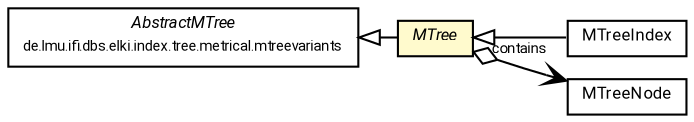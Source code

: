 #!/usr/local/bin/dot
#
# Class diagram 
# Generated by UMLGraph version R5_7_2-60-g0e99a6 (http://www.spinellis.gr/umlgraph/)
#

digraph G {
	graph [fontnames="svg"]
	edge [fontname="Roboto",fontsize=7,labelfontname="Roboto",labelfontsize=7,color="black"];
	node [fontname="Roboto",fontcolor="black",fontsize=8,shape=plaintext,margin=0,width=0,height=0];
	nodesep=0.15;
	ranksep=0.25;
	rankdir=LR;
	// de.lmu.ifi.dbs.elki.index.tree.metrical.mtreevariants.mtree.MTreeIndex<O>
	c6693621 [label=<<table title="de.lmu.ifi.dbs.elki.index.tree.metrical.mtreevariants.mtree.MTreeIndex" border="0" cellborder="1" cellspacing="0" cellpadding="2" href="MTreeIndex.html" target="_parent">
		<tr><td><table border="0" cellspacing="0" cellpadding="1">
		<tr><td align="center" balign="center"> <font face="Roboto">MTreeIndex</font> </td></tr>
		</table></td></tr>
		</table>>, URL="MTreeIndex.html"];
	// de.lmu.ifi.dbs.elki.index.tree.metrical.mtreevariants.mtree.MTreeNode<O>
	c6693622 [label=<<table title="de.lmu.ifi.dbs.elki.index.tree.metrical.mtreevariants.mtree.MTreeNode" border="0" cellborder="1" cellspacing="0" cellpadding="2" href="MTreeNode.html" target="_parent">
		<tr><td><table border="0" cellspacing="0" cellpadding="1">
		<tr><td align="center" balign="center"> <font face="Roboto">MTreeNode</font> </td></tr>
		</table></td></tr>
		</table>>, URL="MTreeNode.html"];
	// de.lmu.ifi.dbs.elki.index.tree.metrical.mtreevariants.mtree.MTree<O>
	c6693625 [label=<<table title="de.lmu.ifi.dbs.elki.index.tree.metrical.mtreevariants.mtree.MTree" border="0" cellborder="1" cellspacing="0" cellpadding="2" bgcolor="lemonChiffon" href="MTree.html" target="_parent">
		<tr><td><table border="0" cellspacing="0" cellpadding="1">
		<tr><td align="center" balign="center"> <font face="Roboto"><i>MTree</i></font> </td></tr>
		</table></td></tr>
		</table>>, URL="MTree.html"];
	// de.lmu.ifi.dbs.elki.index.tree.metrical.mtreevariants.AbstractMTree<O, N extends de.lmu.ifi.dbs.elki.index.tree.metrical.mtreevariants.AbstractMTreeNode<O, N, E>, E extends de.lmu.ifi.dbs.elki.index.tree.metrical.mtreevariants.MTreeEntry, S extends de.lmu.ifi.dbs.elki.index.tree.metrical.mtreevariants.MTreeSettings<O, N, E>>
	c6693628 [label=<<table title="de.lmu.ifi.dbs.elki.index.tree.metrical.mtreevariants.AbstractMTree" border="0" cellborder="1" cellspacing="0" cellpadding="2" href="../AbstractMTree.html" target="_parent">
		<tr><td><table border="0" cellspacing="0" cellpadding="1">
		<tr><td align="center" balign="center"> <font face="Roboto"><i>AbstractMTree</i></font> </td></tr>
		<tr><td align="center" balign="center"> <font face="Roboto" point-size="7.0">de.lmu.ifi.dbs.elki.index.tree.metrical.mtreevariants</font> </td></tr>
		</table></td></tr>
		</table>>, URL="../AbstractMTree.html"];
	// de.lmu.ifi.dbs.elki.index.tree.metrical.mtreevariants.mtree.MTreeIndex<O> extends de.lmu.ifi.dbs.elki.index.tree.metrical.mtreevariants.mtree.MTree<O>
	c6693625 -> c6693621 [arrowtail=empty,dir=back,weight=10];
	// de.lmu.ifi.dbs.elki.index.tree.metrical.mtreevariants.mtree.MTree<O> extends de.lmu.ifi.dbs.elki.index.tree.metrical.mtreevariants.AbstractMTree<O, N extends de.lmu.ifi.dbs.elki.index.tree.metrical.mtreevariants.AbstractMTreeNode<O, N, E>, E extends de.lmu.ifi.dbs.elki.index.tree.metrical.mtreevariants.MTreeEntry, S extends de.lmu.ifi.dbs.elki.index.tree.metrical.mtreevariants.MTreeSettings<O, N, E>>
	c6693628 -> c6693625 [arrowtail=empty,dir=back,weight=10];
	// de.lmu.ifi.dbs.elki.index.tree.metrical.mtreevariants.mtree.MTree<O> navhas de.lmu.ifi.dbs.elki.index.tree.metrical.mtreevariants.mtree.MTreeNode<O>
	c6693625 -> c6693622 [arrowhead=open,arrowtail=ediamond,dir=both,weight=3,label="contains"];
}

